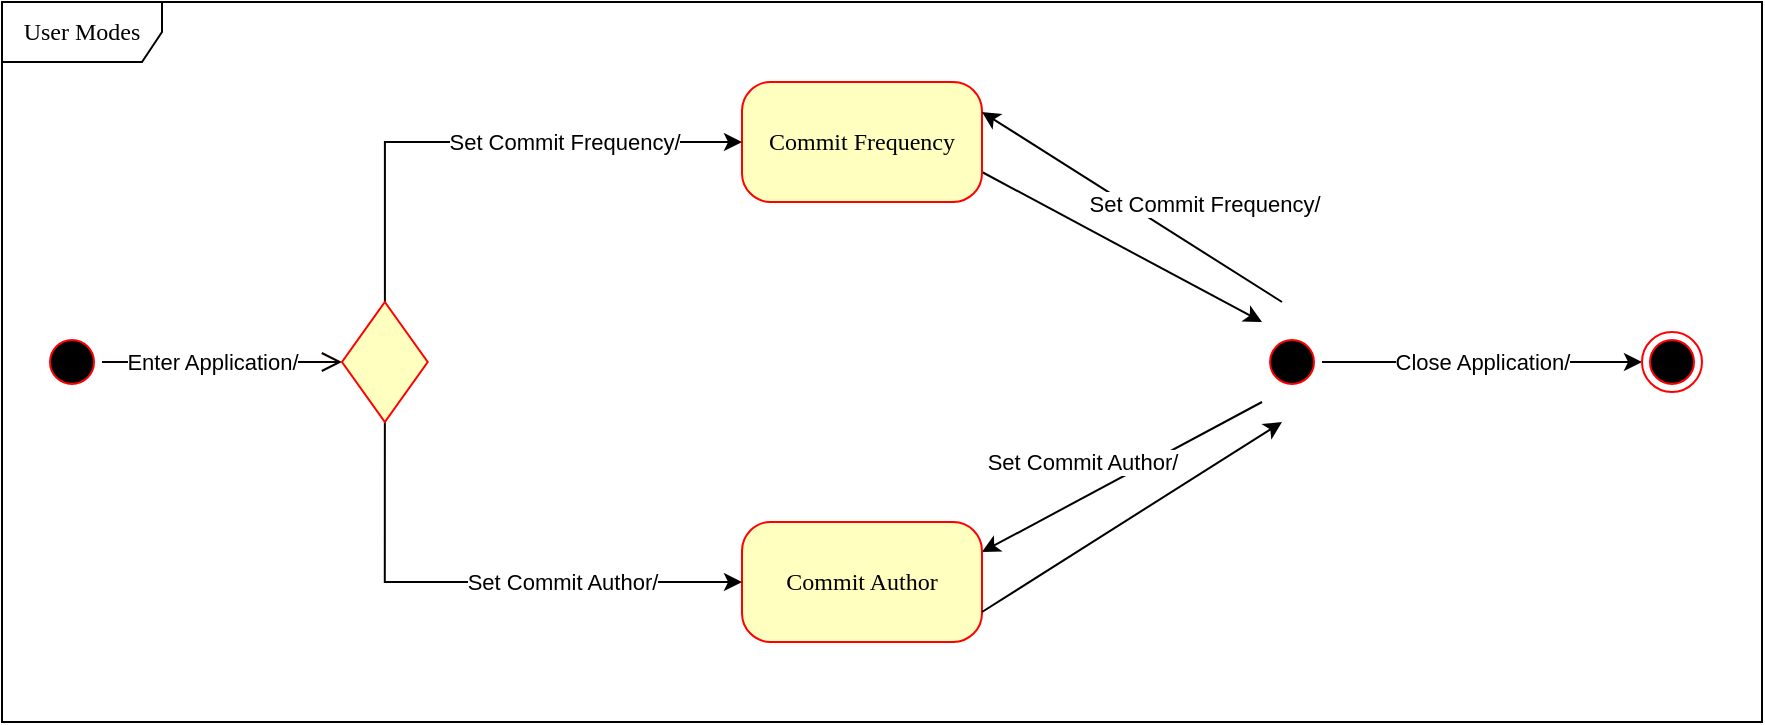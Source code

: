 <mxfile version="20.4.1" type="device"><diagram name="Page-1" id="58cdce13-f638-feb5-8d6f-7d28b1aa9fa0"><mxGraphModel dx="948" dy="1093" grid="1" gridSize="10" guides="1" tooltips="1" connect="1" arrows="1" fold="1" page="1" pageScale="1" pageWidth="1100" pageHeight="850" background="none" math="0" shadow="0"><root><mxCell id="0"/><mxCell id="1" parent="0"/><mxCell id="6S28z_IuwXmpn5TSVBEd-21" value="User Modes" style="shape=umlFrame;whiteSpace=wrap;html=1;rounded=1;shadow=0;comic=0;labelBackgroundColor=none;strokeWidth=1;fontFamily=Verdana;fontSize=12;align=center;width=80;height=30;" parent="1" vertex="1"><mxGeometry x="130" y="80" width="880" height="360" as="geometry"/></mxCell><mxCell id="382b91b5511bd0f7-1" value="" style="ellipse;html=1;shape=startState;fillColor=#000000;strokeColor=#ff0000;rounded=1;shadow=0;comic=0;labelBackgroundColor=none;fontFamily=Verdana;fontSize=12;fontColor=#000000;align=center;direction=south;" parent="1" vertex="1"><mxGeometry x="150" y="245" width="30" height="30" as="geometry"/></mxCell><mxCell id="2a3bc250acf0617d-9" style="edgeStyle=orthogonalEdgeStyle;html=1;labelBackgroundColor=none;endArrow=open;endSize=8;strokeColor=#0A0000;fontFamily=Verdana;fontSize=12;align=left;entryX=0;entryY=0.5;entryDx=0;entryDy=0;" parent="1" source="382b91b5511bd0f7-1" target="6S28z_IuwXmpn5TSVBEd-42" edge="1"><mxGeometry relative="1" as="geometry"><mxPoint x="170" y="260" as="targetPoint"/></mxGeometry></mxCell><mxCell id="6S28z_IuwXmpn5TSVBEd-37" value="Enter Application/" style="edgeLabel;html=1;align=center;verticalAlign=middle;resizable=0;points=[];" parent="2a3bc250acf0617d-9" vertex="1" connectable="0"><mxGeometry x="0.205" relative="1" as="geometry"><mxPoint x="-18" as="offset"/></mxGeometry></mxCell><mxCell id="6S28z_IuwXmpn5TSVBEd-57" style="rounded=0;orthogonalLoop=1;jettySize=auto;html=1;exitX=1;exitY=0.75;exitDx=0;exitDy=0;" parent="1" source="6S28z_IuwXmpn5TSVBEd-32" edge="1"><mxGeometry relative="1" as="geometry"><mxPoint x="760" y="240" as="targetPoint"/></mxGeometry></mxCell><mxCell id="6S28z_IuwXmpn5TSVBEd-32" value="Commit Frequency" style="rounded=1;whiteSpace=wrap;html=1;arcSize=24;fillColor=#ffffc0;strokeColor=#ff0000;shadow=0;comic=0;labelBackgroundColor=none;fontFamily=Verdana;fontSize=12;fontColor=#000000;align=center;" parent="1" vertex="1"><mxGeometry x="500" y="120" width="120" height="60" as="geometry"/></mxCell><mxCell id="6S28z_IuwXmpn5TSVBEd-54" style="rounded=0;orthogonalLoop=1;jettySize=auto;html=1;entryX=1;entryY=0.25;entryDx=0;entryDy=0;" parent="1" target="6S28z_IuwXmpn5TSVBEd-34" edge="1"><mxGeometry relative="1" as="geometry"><mxPoint x="760" y="280" as="sourcePoint"/></mxGeometry></mxCell><mxCell id="6S28z_IuwXmpn5TSVBEd-63" value="Set Commit Author/" style="edgeLabel;html=1;align=center;verticalAlign=middle;resizable=0;points=[];" parent="6S28z_IuwXmpn5TSVBEd-54" vertex="1" connectable="0"><mxGeometry x="-0.224" y="-1" relative="1" as="geometry"><mxPoint x="-36" y="2" as="offset"/></mxGeometry></mxCell><mxCell id="6S28z_IuwXmpn5TSVBEd-34" value="Commit Author" style="rounded=1;whiteSpace=wrap;html=1;arcSize=24;fillColor=#ffffc0;strokeColor=#ff0000;shadow=0;comic=0;labelBackgroundColor=none;fontFamily=Verdana;fontSize=12;fontColor=#000000;align=center;" parent="1" vertex="1"><mxGeometry x="500" y="340" width="120" height="60" as="geometry"/></mxCell><mxCell id="ANCkc9f9wTdIP9zSbUFz-2" style="edgeStyle=orthogonalEdgeStyle;rounded=0;orthogonalLoop=1;jettySize=auto;html=1;entryX=0;entryY=0.5;entryDx=0;entryDy=0;" edge="1" parent="1" source="6S28z_IuwXmpn5TSVBEd-42" target="6S28z_IuwXmpn5TSVBEd-32"><mxGeometry relative="1" as="geometry"><Array as="points"><mxPoint x="321" y="150"/></Array></mxGeometry></mxCell><mxCell id="ANCkc9f9wTdIP9zSbUFz-3" value="Set Commit Frequency/" style="edgeLabel;html=1;align=center;verticalAlign=middle;resizable=0;points=[];" vertex="1" connectable="0" parent="ANCkc9f9wTdIP9zSbUFz-2"><mxGeometry x="0.476" y="-2" relative="1" as="geometry"><mxPoint x="-22" y="-2" as="offset"/></mxGeometry></mxCell><mxCell id="ANCkc9f9wTdIP9zSbUFz-4" style="edgeStyle=orthogonalEdgeStyle;rounded=0;orthogonalLoop=1;jettySize=auto;html=1;exitX=0.5;exitY=1;exitDx=0;exitDy=0;entryX=0;entryY=0.5;entryDx=0;entryDy=0;" edge="1" parent="1" source="6S28z_IuwXmpn5TSVBEd-42" target="6S28z_IuwXmpn5TSVBEd-34"><mxGeometry relative="1" as="geometry"/></mxCell><mxCell id="ANCkc9f9wTdIP9zSbUFz-5" value="Set Commit Author/" style="edgeLabel;html=1;align=center;verticalAlign=middle;resizable=0;points=[];" vertex="1" connectable="0" parent="ANCkc9f9wTdIP9zSbUFz-4"><mxGeometry x="0.119" y="-1" relative="1" as="geometry"><mxPoint x="24" y="-1" as="offset"/></mxGeometry></mxCell><mxCell id="6S28z_IuwXmpn5TSVBEd-42" value="" style="rhombus;whiteSpace=wrap;html=1;strokeColor=#FF0000;fillColor=#FFFFC0;" parent="1" vertex="1"><mxGeometry x="300" y="230" width="42.86" height="60" as="geometry"/></mxCell><mxCell id="6S28z_IuwXmpn5TSVBEd-64" style="edgeStyle=none;rounded=0;orthogonalLoop=1;jettySize=auto;html=1;entryX=0;entryY=0.5;entryDx=0;entryDy=0;exitX=0.5;exitY=0;exitDx=0;exitDy=0;" parent="1" target="6S28z_IuwXmpn5TSVBEd-66" edge="1" source="6S28z_IuwXmpn5TSVBEd-56"><mxGeometry relative="1" as="geometry"><mxPoint x="800" y="270" as="sourcePoint"/><mxPoint x="930" y="275" as="targetPoint"/></mxGeometry></mxCell><mxCell id="6S28z_IuwXmpn5TSVBEd-65" value="Close Application/" style="edgeLabel;html=1;align=center;verticalAlign=middle;resizable=0;points=[];" parent="6S28z_IuwXmpn5TSVBEd-64" vertex="1" connectable="0"><mxGeometry x="0.256" y="1" relative="1" as="geometry"><mxPoint x="-21" y="1" as="offset"/></mxGeometry></mxCell><mxCell id="6S28z_IuwXmpn5TSVBEd-56" value="" style="ellipse;html=1;shape=startState;fillColor=#000000;strokeColor=#ff0000;rounded=1;shadow=0;comic=0;labelBackgroundColor=none;fontFamily=Verdana;fontSize=12;fontColor=#000000;align=center;direction=south;" parent="1" vertex="1"><mxGeometry x="760" y="245" width="30" height="30" as="geometry"/></mxCell><mxCell id="6S28z_IuwXmpn5TSVBEd-58" style="rounded=0;orthogonalLoop=1;jettySize=auto;html=1;entryX=1;entryY=0.25;entryDx=0;entryDy=0;" parent="1" target="6S28z_IuwXmpn5TSVBEd-32" edge="1"><mxGeometry relative="1" as="geometry"><mxPoint x="630.0" y="175" as="targetPoint"/><mxPoint x="770" y="230" as="sourcePoint"/></mxGeometry></mxCell><mxCell id="6S28z_IuwXmpn5TSVBEd-61" value="Set Commit Frequency/" style="edgeLabel;html=1;align=center;verticalAlign=middle;resizable=0;points=[];" parent="6S28z_IuwXmpn5TSVBEd-58" vertex="1" connectable="0"><mxGeometry x="0.233" y="-2" relative="1" as="geometry"><mxPoint x="52" y="11" as="offset"/></mxGeometry></mxCell><mxCell id="6S28z_IuwXmpn5TSVBEd-60" style="rounded=0;orthogonalLoop=1;jettySize=auto;html=1;exitX=1;exitY=0.75;exitDx=0;exitDy=0;" parent="1" source="6S28z_IuwXmpn5TSVBEd-34" edge="1"><mxGeometry relative="1" as="geometry"><mxPoint x="630.0" y="380" as="sourcePoint"/><mxPoint x="770" y="290" as="targetPoint"/></mxGeometry></mxCell><mxCell id="6S28z_IuwXmpn5TSVBEd-66" value="" style="ellipse;html=1;shape=endState;fillColor=#000000;strokeColor=#ff0000;rounded=1;shadow=0;comic=0;labelBackgroundColor=none;fontFamily=Verdana;fontSize=12;fontColor=#000000;align=center;" parent="1" vertex="1"><mxGeometry x="950" y="245" width="30" height="30" as="geometry"/></mxCell></root></mxGraphModel></diagram></mxfile>